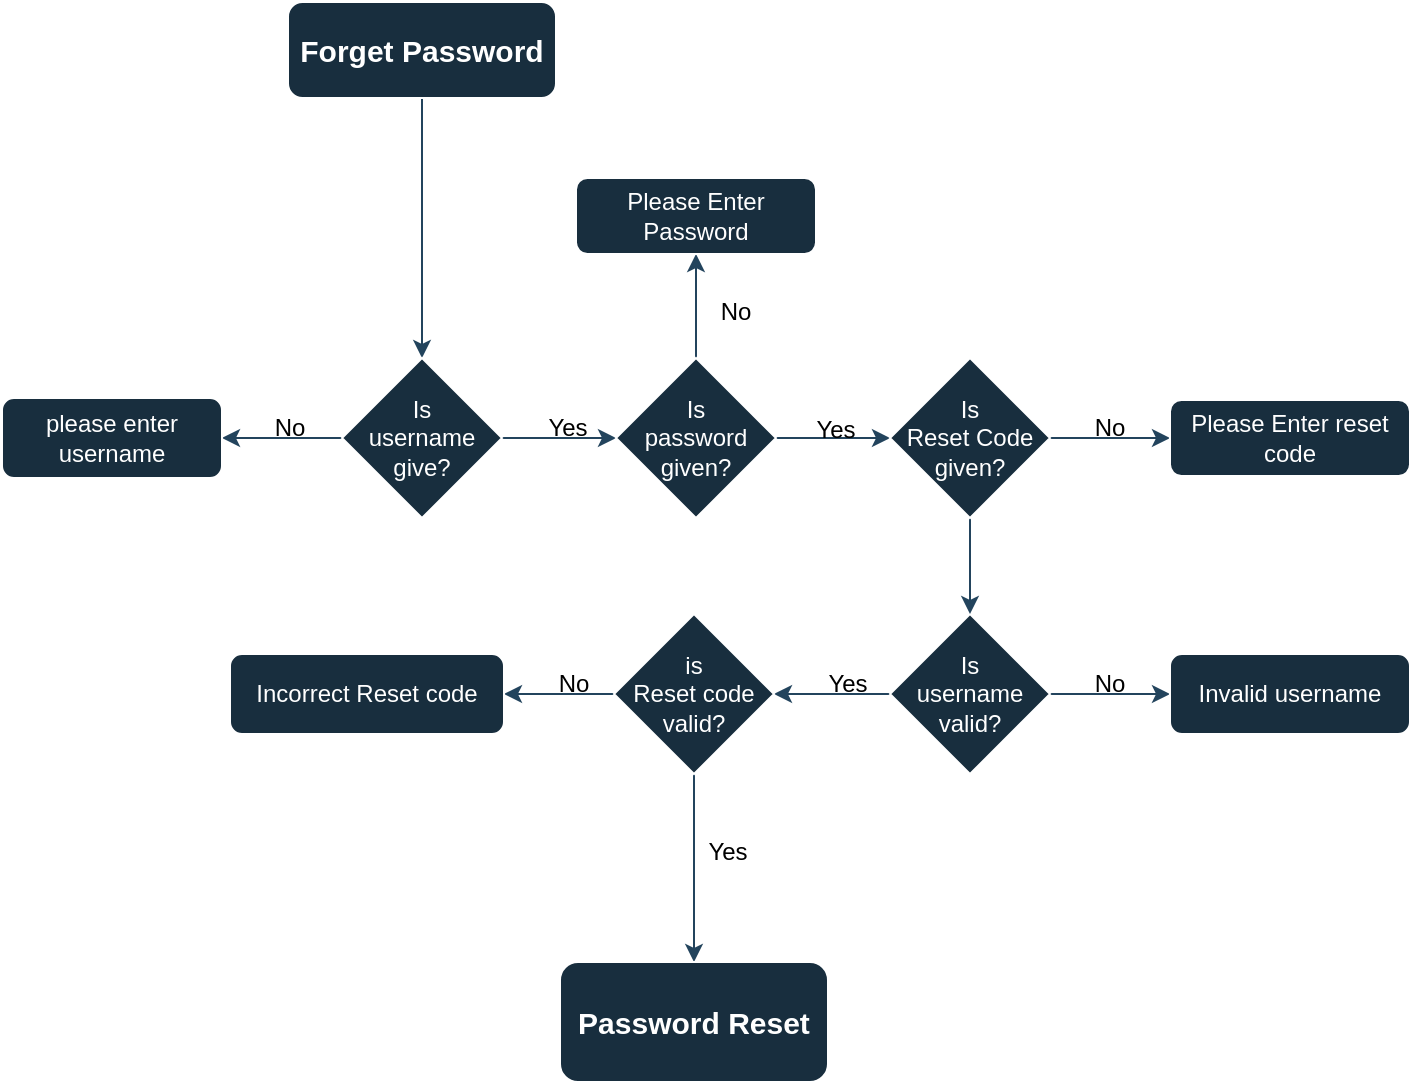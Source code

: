 <mxfile version="22.0.6" type="device">
  <diagram name="Page-1" id="EbAEV_jTW3WetPSAjjS8">
    <mxGraphModel dx="880" dy="490" grid="1" gridSize="10" guides="1" tooltips="1" connect="1" arrows="1" fold="1" page="1" pageScale="1" pageWidth="850" pageHeight="1100" background="#FFFFFF" math="0" shadow="0">
      <root>
        <mxCell id="0" />
        <mxCell id="1" parent="0" />
        <mxCell id="UfVapmBmuUFkcLh0fFch-636" style="edgeStyle=orthogonalEdgeStyle;rounded=0;orthogonalLoop=1;jettySize=auto;html=1;exitX=0.5;exitY=1;exitDx=0;exitDy=0;entryX=0.5;entryY=0;entryDx=0;entryDy=0;labelBackgroundColor=none;fontColor=default;strokeColor=#23445D;" edge="1" parent="1" source="UfVapmBmuUFkcLh0fFch-637" target="UfVapmBmuUFkcLh0fFch-640">
          <mxGeometry relative="1" as="geometry" />
        </mxCell>
        <mxCell id="UfVapmBmuUFkcLh0fFch-637" value="Forget Password" style="rounded=1;whiteSpace=wrap;html=1;fontSize=15;glass=0;strokeWidth=1;shadow=0;labelBackgroundColor=none;fillColor=#182E3E;strokeColor=#FFFFFF;fontColor=#FFFFFF;fontStyle=1" vertex="1" parent="1">
          <mxGeometry x="239" y="110" width="134" height="48" as="geometry" />
        </mxCell>
        <mxCell id="UfVapmBmuUFkcLh0fFch-638" style="edgeStyle=orthogonalEdgeStyle;rounded=0;orthogonalLoop=1;jettySize=auto;html=1;exitX=1;exitY=0.5;exitDx=0;exitDy=0;entryX=0;entryY=0.5;entryDx=0;entryDy=0;labelBackgroundColor=none;fontColor=default;strokeColor=#23445D;" edge="1" parent="1" source="UfVapmBmuUFkcLh0fFch-640" target="UfVapmBmuUFkcLh0fFch-643">
          <mxGeometry relative="1" as="geometry" />
        </mxCell>
        <mxCell id="UfVapmBmuUFkcLh0fFch-639" value="" style="edgeStyle=orthogonalEdgeStyle;rounded=0;orthogonalLoop=1;jettySize=auto;html=1;labelBackgroundColor=none;fontColor=default;strokeColor=#23445D;" edge="1" parent="1" source="UfVapmBmuUFkcLh0fFch-640" target="UfVapmBmuUFkcLh0fFch-649">
          <mxGeometry relative="1" as="geometry" />
        </mxCell>
        <mxCell id="UfVapmBmuUFkcLh0fFch-640" value="" style="rhombus;whiteSpace=wrap;html=1;labelBackgroundColor=none;fillColor=#182E3E;strokeColor=#FFFFFF;fontColor=#FFFFFF;" vertex="1" parent="1">
          <mxGeometry x="266" y="288" width="80" height="80" as="geometry" />
        </mxCell>
        <mxCell id="UfVapmBmuUFkcLh0fFch-641" value="" style="edgeStyle=orthogonalEdgeStyle;rounded=0;orthogonalLoop=1;jettySize=auto;html=1;labelBackgroundColor=none;fontColor=default;strokeColor=#23445D;" edge="1" parent="1" source="UfVapmBmuUFkcLh0fFch-643" target="UfVapmBmuUFkcLh0fFch-651">
          <mxGeometry relative="1" as="geometry" />
        </mxCell>
        <mxCell id="UfVapmBmuUFkcLh0fFch-642" value="" style="edgeStyle=orthogonalEdgeStyle;rounded=0;orthogonalLoop=1;jettySize=auto;html=1;strokeColor=#23445D;" edge="1" parent="1" source="UfVapmBmuUFkcLh0fFch-643" target="UfVapmBmuUFkcLh0fFch-665">
          <mxGeometry relative="1" as="geometry" />
        </mxCell>
        <mxCell id="UfVapmBmuUFkcLh0fFch-643" value="Is &lt;br&gt;password given?&lt;br&gt;" style="rhombus;whiteSpace=wrap;html=1;labelBackgroundColor=none;fillColor=#182E3E;strokeColor=#FFFFFF;fontColor=#FFFFFF;" vertex="1" parent="1">
          <mxGeometry x="403" y="288" width="80" height="80" as="geometry" />
        </mxCell>
        <mxCell id="UfVapmBmuUFkcLh0fFch-644" value="Is username give?&lt;br&gt;" style="text;html=1;strokeColor=none;fillColor=none;align=center;verticalAlign=middle;whiteSpace=wrap;rounded=0;labelBackgroundColor=none;fontColor=#FFFFFF;" vertex="1" parent="1">
          <mxGeometry x="276" y="313" width="60" height="30" as="geometry" />
        </mxCell>
        <mxCell id="UfVapmBmuUFkcLh0fFch-645" value="Yes" style="text;html=1;strokeColor=none;fillColor=none;align=center;verticalAlign=middle;whiteSpace=wrap;rounded=0;labelBackgroundColor=none;fontColor=#000000;" vertex="1" parent="1">
          <mxGeometry x="349" y="308" width="60" height="30" as="geometry" />
        </mxCell>
        <mxCell id="UfVapmBmuUFkcLh0fFch-646" value="" style="edgeStyle=orthogonalEdgeStyle;rounded=0;orthogonalLoop=1;jettySize=auto;html=1;labelBackgroundColor=none;fontColor=default;strokeColor=#23445D;" edge="1" parent="1" source="UfVapmBmuUFkcLh0fFch-648" target="UfVapmBmuUFkcLh0fFch-655">
          <mxGeometry relative="1" as="geometry" />
        </mxCell>
        <mxCell id="UfVapmBmuUFkcLh0fFch-647" value="" style="edgeStyle=orthogonalEdgeStyle;rounded=0;orthogonalLoop=1;jettySize=auto;html=1;labelBackgroundColor=none;fontColor=default;strokeColor=#23445D;" edge="1" parent="1" source="UfVapmBmuUFkcLh0fFch-648" target="UfVapmBmuUFkcLh0fFch-656">
          <mxGeometry relative="1" as="geometry" />
        </mxCell>
        <mxCell id="UfVapmBmuUFkcLh0fFch-648" value="Is &lt;br&gt;username valid?" style="rhombus;whiteSpace=wrap;html=1;labelBackgroundColor=none;fillColor=#182E3E;strokeColor=#FFFFFF;fontColor=#FFFFFF;" vertex="1" parent="1">
          <mxGeometry x="540" y="416" width="80" height="80" as="geometry" />
        </mxCell>
        <mxCell id="UfVapmBmuUFkcLh0fFch-649" value="please enter username" style="rounded=1;whiteSpace=wrap;html=1;labelBackgroundColor=none;fillColor=#182E3E;strokeColor=#FFFFFF;fontColor=#FFFFFF;" vertex="1" parent="1">
          <mxGeometry x="96" y="308" width="110" height="40" as="geometry" />
        </mxCell>
        <mxCell id="UfVapmBmuUFkcLh0fFch-650" value="No" style="text;html=1;strokeColor=none;fillColor=none;align=center;verticalAlign=middle;whiteSpace=wrap;rounded=0;labelBackgroundColor=none;fontColor=default;" vertex="1" parent="1">
          <mxGeometry x="210" y="308" width="60" height="30" as="geometry" />
        </mxCell>
        <mxCell id="UfVapmBmuUFkcLh0fFch-651" value="Please Enter Password" style="rounded=1;whiteSpace=wrap;html=1;labelBackgroundColor=none;fillColor=#182E3E;strokeColor=#FFFFFF;fontColor=#FFFFFF;" vertex="1" parent="1">
          <mxGeometry x="383" y="198" width="120" height="38" as="geometry" />
        </mxCell>
        <mxCell id="UfVapmBmuUFkcLh0fFch-652" value="No" style="text;html=1;strokeColor=none;fillColor=none;align=center;verticalAlign=middle;whiteSpace=wrap;rounded=0;labelBackgroundColor=none;fontColor=#000000;" vertex="1" parent="1">
          <mxGeometry x="433" y="250" width="60" height="30" as="geometry" />
        </mxCell>
        <mxCell id="UfVapmBmuUFkcLh0fFch-653" value="" style="edgeStyle=orthogonalEdgeStyle;rounded=0;orthogonalLoop=1;jettySize=auto;html=1;labelBackgroundColor=none;fontColor=default;strokeColor=#23445D;" edge="1" parent="1" source="UfVapmBmuUFkcLh0fFch-655" target="UfVapmBmuUFkcLh0fFch-657">
          <mxGeometry relative="1" as="geometry" />
        </mxCell>
        <mxCell id="UfVapmBmuUFkcLh0fFch-654" value="" style="edgeStyle=orthogonalEdgeStyle;rounded=0;orthogonalLoop=1;jettySize=auto;html=1;strokeColor=#23445D;" edge="1" parent="1" source="UfVapmBmuUFkcLh0fFch-655" target="UfVapmBmuUFkcLh0fFch-661">
          <mxGeometry relative="1" as="geometry" />
        </mxCell>
        <mxCell id="UfVapmBmuUFkcLh0fFch-655" value="is &lt;br&gt;Reset code&lt;br&gt;valid?" style="rhombus;whiteSpace=wrap;html=1;labelBackgroundColor=none;fillColor=#182E3E;strokeColor=#FFFFFF;fontColor=#FFFFFF;" vertex="1" parent="1">
          <mxGeometry x="402" y="416" width="80" height="80" as="geometry" />
        </mxCell>
        <mxCell id="UfVapmBmuUFkcLh0fFch-656" value="Invalid username" style="rounded=1;whiteSpace=wrap;html=1;labelBackgroundColor=none;fillColor=#182E3E;strokeColor=#FFFFFF;fontColor=#FFFFFF;" vertex="1" parent="1">
          <mxGeometry x="680" y="436" width="120" height="40" as="geometry" />
        </mxCell>
        <mxCell id="UfVapmBmuUFkcLh0fFch-657" value="Incorrect Reset code" style="rounded=1;whiteSpace=wrap;html=1;labelBackgroundColor=none;fillColor=#182E3E;strokeColor=#FFFFFF;fontColor=#FFFFFF;" vertex="1" parent="1">
          <mxGeometry x="210" y="436" width="137" height="40" as="geometry" />
        </mxCell>
        <mxCell id="UfVapmBmuUFkcLh0fFch-658" value="Yes" style="text;html=1;strokeColor=none;fillColor=none;align=center;verticalAlign=middle;whiteSpace=wrap;rounded=0;labelBackgroundColor=none;fontColor=default;" vertex="1" parent="1">
          <mxGeometry x="489" y="436" width="60" height="30" as="geometry" />
        </mxCell>
        <mxCell id="UfVapmBmuUFkcLh0fFch-659" value="No" style="text;html=1;strokeColor=none;fillColor=none;align=center;verticalAlign=middle;whiteSpace=wrap;rounded=0;labelBackgroundColor=none;fontColor=default;" vertex="1" parent="1">
          <mxGeometry x="352" y="436" width="60" height="30" as="geometry" />
        </mxCell>
        <mxCell id="UfVapmBmuUFkcLh0fFch-660" value="No" style="text;html=1;strokeColor=none;fillColor=none;align=center;verticalAlign=middle;whiteSpace=wrap;rounded=0;labelBackgroundColor=none;fontColor=default;" vertex="1" parent="1">
          <mxGeometry x="620" y="436" width="60" height="30" as="geometry" />
        </mxCell>
        <mxCell id="UfVapmBmuUFkcLh0fFch-661" value="Password Reset" style="rounded=1;whiteSpace=wrap;html=1;labelBackgroundColor=none;fillColor=#182E3E;strokeColor=#FFFFFF;fontColor=#FFFFFF;fontSize=15;fontStyle=1" vertex="1" parent="1">
          <mxGeometry x="375" y="590" width="134" height="60" as="geometry" />
        </mxCell>
        <mxCell id="UfVapmBmuUFkcLh0fFch-662" value="Yes" style="text;html=1;strokeColor=none;fillColor=none;align=center;verticalAlign=middle;whiteSpace=wrap;rounded=0;fontColor=default;" vertex="1" parent="1">
          <mxGeometry x="429" y="520" width="60" height="30" as="geometry" />
        </mxCell>
        <mxCell id="UfVapmBmuUFkcLh0fFch-663" value="" style="edgeStyle=orthogonalEdgeStyle;rounded=0;orthogonalLoop=1;jettySize=auto;html=1;strokeColor=#23445D;" edge="1" parent="1" source="UfVapmBmuUFkcLh0fFch-665" target="UfVapmBmuUFkcLh0fFch-666">
          <mxGeometry relative="1" as="geometry" />
        </mxCell>
        <mxCell id="UfVapmBmuUFkcLh0fFch-664" style="edgeStyle=orthogonalEdgeStyle;rounded=0;orthogonalLoop=1;jettySize=auto;html=1;exitX=0.5;exitY=1;exitDx=0;exitDy=0;entryX=0.5;entryY=0;entryDx=0;entryDy=0;strokeColor=#23445D;" edge="1" parent="1" source="UfVapmBmuUFkcLh0fFch-665" target="UfVapmBmuUFkcLh0fFch-648">
          <mxGeometry relative="1" as="geometry" />
        </mxCell>
        <mxCell id="UfVapmBmuUFkcLh0fFch-665" value="Is &lt;br&gt;Reset Code given?" style="rhombus;whiteSpace=wrap;html=1;labelBackgroundColor=none;fillColor=#182E3E;strokeColor=#FFFFFF;fontColor=#FFFFFF;" vertex="1" parent="1">
          <mxGeometry x="540" y="288" width="80" height="80" as="geometry" />
        </mxCell>
        <mxCell id="UfVapmBmuUFkcLh0fFch-666" value="Please Enter reset code" style="rounded=1;whiteSpace=wrap;html=1;fillColor=#182E3E;strokeColor=#FFFFFF;fontColor=#FFFFFF;labelBackgroundColor=none;" vertex="1" parent="1">
          <mxGeometry x="680" y="309" width="120" height="38" as="geometry" />
        </mxCell>
        <mxCell id="UfVapmBmuUFkcLh0fFch-667" value="Yes" style="text;html=1;strokeColor=none;fillColor=none;align=center;verticalAlign=middle;whiteSpace=wrap;rounded=0;fontColor=default;" vertex="1" parent="1">
          <mxGeometry x="483" y="309" width="60" height="30" as="geometry" />
        </mxCell>
        <mxCell id="UfVapmBmuUFkcLh0fFch-668" value="No" style="text;html=1;strokeColor=none;fillColor=none;align=center;verticalAlign=middle;whiteSpace=wrap;rounded=0;fontColor=default;" vertex="1" parent="1">
          <mxGeometry x="620" y="308" width="60" height="30" as="geometry" />
        </mxCell>
      </root>
    </mxGraphModel>
  </diagram>
</mxfile>
